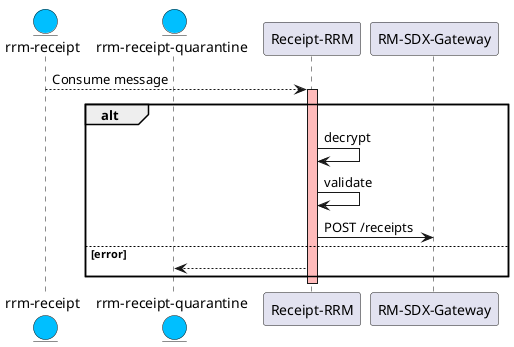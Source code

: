 @startuml

skinparam EntityBackgroundColor DeepSkyBlue

entity "rrm-receipt" as rq
entity "rrm-receipt-quarantine" as qq
participant "Receipt-RRM" as r
participant "RM-SDX-Gateway" as g

rq --> r : Consume message
activate r #FFBBBB
alt
r -> r : decrypt
r -> r : validate
r -> g : POST /receipts
else error
    r --> qq
end
deactivate r

@enduml